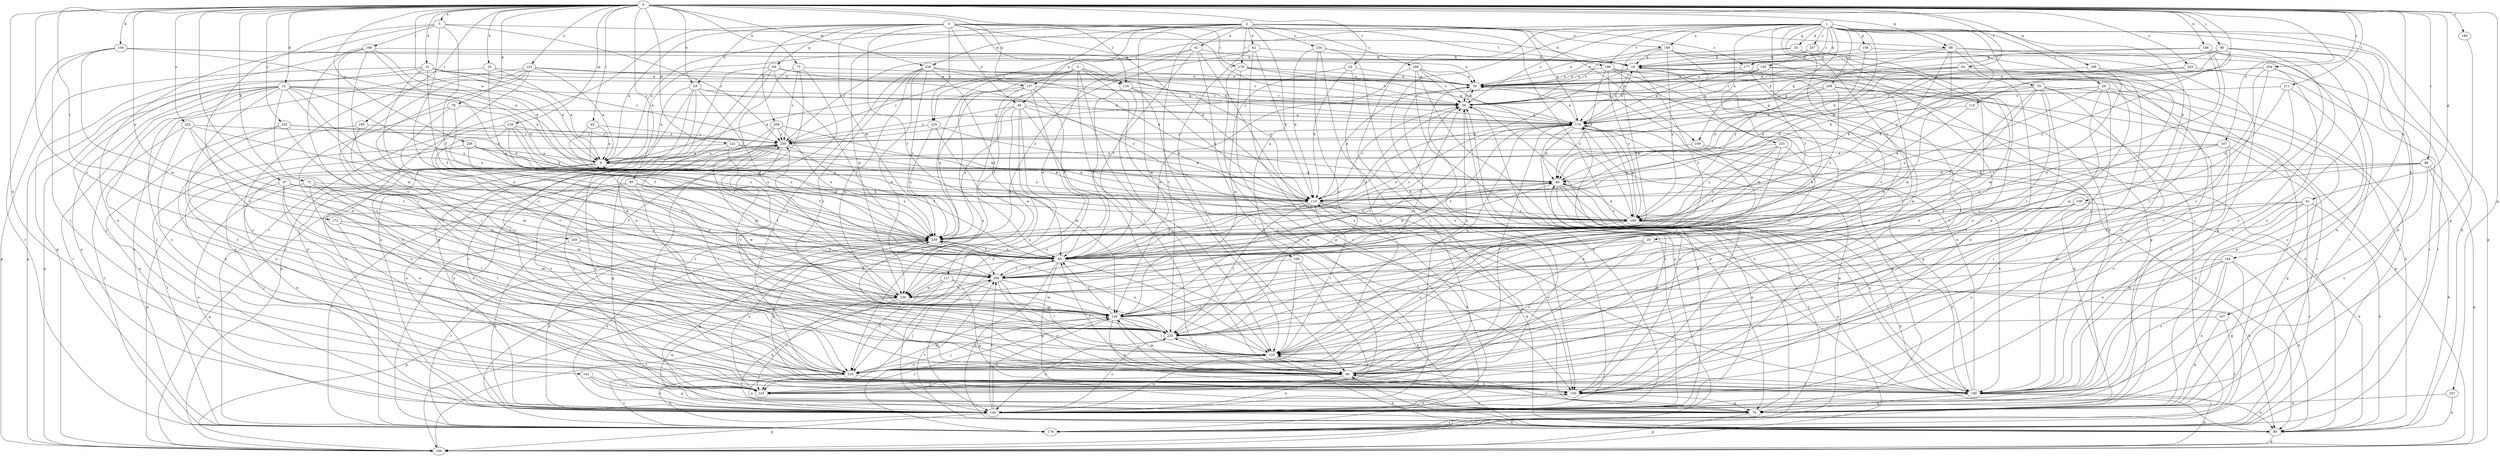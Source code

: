 strict digraph  {
0;
1;
2;
3;
4;
5;
9;
12;
16;
18;
19;
23;
26;
29;
30;
31;
33;
40;
41;
42;
49;
50;
54;
55;
60;
61;
68;
69;
70;
72;
75;
78;
80;
82;
88;
90;
95;
96;
97;
101;
104;
105;
107;
108;
109;
110;
115;
116;
117;
120;
121;
129;
130;
137;
140;
141;
142;
144;
147;
148;
149;
150;
157;
158;
160;
168;
169;
170;
172;
177;
178;
179;
180;
188;
190;
193;
196;
198;
200;
208;
209;
210;
211;
220;
228;
230;
233;
234;
235;
239;
240;
243;
245;
247;
249;
252;
254;
258;
259;
0 -> 5  [label=a];
0 -> 9  [label=a];
0 -> 12  [label=b];
0 -> 16  [label=b];
0 -> 18  [label=b];
0 -> 23  [label=c];
0 -> 31  [label=d];
0 -> 54  [label=f];
0 -> 61  [label=g];
0 -> 68  [label=g];
0 -> 72  [label=h];
0 -> 75  [label=h];
0 -> 78  [label=h];
0 -> 82  [label=i];
0 -> 88  [label=i];
0 -> 95  [label=j];
0 -> 96  [label=j];
0 -> 97  [label=j];
0 -> 104  [label=k];
0 -> 115  [label=l];
0 -> 116  [label=l];
0 -> 121  [label=m];
0 -> 129  [label=m];
0 -> 137  [label=n];
0 -> 141  [label=o];
0 -> 142  [label=o];
0 -> 144  [label=o];
0 -> 147  [label=o];
0 -> 148  [label=o];
0 -> 157  [label=p];
0 -> 168  [label=q];
0 -> 172  [label=r];
0 -> 180  [label=s];
0 -> 193  [label=t];
0 -> 211  [label=v];
0 -> 220  [label=v];
0 -> 228  [label=w];
0 -> 240  [label=y];
0 -> 243  [label=y];
0 -> 245  [label=y];
0 -> 252  [label=z];
0 -> 254  [label=z];
0 -> 258  [label=z];
1 -> 26  [label=c];
1 -> 29  [label=c];
1 -> 30  [label=c];
1 -> 33  [label=d];
1 -> 40  [label=d];
1 -> 55  [label=f];
1 -> 60  [label=f];
1 -> 80  [label=h];
1 -> 101  [label=j];
1 -> 105  [label=k];
1 -> 107  [label=k];
1 -> 108  [label=k];
1 -> 109  [label=k];
1 -> 137  [label=n];
1 -> 140  [label=n];
1 -> 149  [label=o];
1 -> 158  [label=p];
1 -> 160  [label=p];
1 -> 177  [label=r];
1 -> 196  [label=t];
1 -> 208  [label=u];
1 -> 220  [label=v];
1 -> 233  [label=x];
1 -> 247  [label=y];
1 -> 249  [label=y];
2 -> 9  [label=a];
2 -> 41  [label=e];
2 -> 42  [label=e];
2 -> 49  [label=e];
2 -> 109  [label=k];
2 -> 130  [label=m];
2 -> 149  [label=o];
2 -> 169  [label=q];
2 -> 170  [label=q];
2 -> 177  [label=r];
2 -> 178  [label=r];
2 -> 188  [label=s];
2 -> 190  [label=s];
2 -> 220  [label=v];
2 -> 228  [label=w];
2 -> 230  [label=w];
2 -> 234  [label=x];
2 -> 235  [label=x];
3 -> 9  [label=a];
3 -> 18  [label=b];
3 -> 30  [label=c];
3 -> 49  [label=e];
3 -> 60  [label=f];
3 -> 68  [label=g];
3 -> 69  [label=g];
3 -> 110  [label=k];
3 -> 116  [label=l];
3 -> 178  [label=r];
3 -> 179  [label=r];
3 -> 196  [label=t];
3 -> 209  [label=u];
3 -> 235  [label=x];
3 -> 239  [label=x];
4 -> 90  [label=i];
4 -> 110  [label=k];
4 -> 116  [label=l];
4 -> 117  [label=l];
4 -> 120  [label=l];
4 -> 150  [label=o];
4 -> 179  [label=r];
4 -> 210  [label=u];
4 -> 259  [label=z];
5 -> 19  [label=b];
5 -> 60  [label=f];
5 -> 140  [label=n];
5 -> 198  [label=t];
5 -> 200  [label=t];
5 -> 210  [label=u];
5 -> 259  [label=z];
9 -> 40  [label=d];
9 -> 140  [label=n];
9 -> 150  [label=o];
9 -> 160  [label=p];
9 -> 239  [label=x];
12 -> 9  [label=a];
12 -> 30  [label=c];
12 -> 40  [label=d];
12 -> 60  [label=f];
12 -> 101  [label=j];
12 -> 140  [label=n];
12 -> 150  [label=o];
12 -> 160  [label=p];
12 -> 179  [label=r];
12 -> 190  [label=s];
12 -> 220  [label=v];
12 -> 239  [label=x];
12 -> 249  [label=y];
16 -> 9  [label=a];
16 -> 50  [label=e];
16 -> 160  [label=p];
16 -> 239  [label=x];
18 -> 9  [label=a];
18 -> 30  [label=c];
18 -> 60  [label=f];
18 -> 140  [label=n];
18 -> 160  [label=p];
18 -> 170  [label=q];
18 -> 179  [label=r];
19 -> 50  [label=e];
19 -> 60  [label=f];
19 -> 110  [label=k];
19 -> 170  [label=q];
19 -> 179  [label=r];
19 -> 190  [label=s];
23 -> 50  [label=e];
23 -> 110  [label=k];
23 -> 130  [label=m];
23 -> 210  [label=u];
26 -> 30  [label=c];
26 -> 70  [label=g];
26 -> 90  [label=i];
26 -> 101  [label=j];
26 -> 140  [label=n];
26 -> 239  [label=x];
26 -> 259  [label=z];
29 -> 60  [label=f];
29 -> 80  [label=h];
29 -> 90  [label=i];
29 -> 210  [label=u];
29 -> 220  [label=v];
30 -> 50  [label=e];
30 -> 60  [label=f];
30 -> 70  [label=g];
30 -> 101  [label=j];
30 -> 170  [label=q];
31 -> 9  [label=a];
31 -> 50  [label=e];
31 -> 60  [label=f];
31 -> 101  [label=j];
31 -> 160  [label=p];
31 -> 170  [label=q];
31 -> 200  [label=t];
31 -> 259  [label=z];
33 -> 19  [label=b];
33 -> 50  [label=e];
33 -> 210  [label=u];
33 -> 220  [label=v];
40 -> 110  [label=k];
40 -> 140  [label=n];
40 -> 160  [label=p];
40 -> 179  [label=r];
40 -> 190  [label=s];
40 -> 200  [label=t];
41 -> 19  [label=b];
41 -> 60  [label=f];
41 -> 101  [label=j];
41 -> 190  [label=s];
41 -> 230  [label=w];
41 -> 259  [label=z];
42 -> 9  [label=a];
42 -> 19  [label=b];
42 -> 90  [label=i];
42 -> 110  [label=k];
42 -> 179  [label=r];
42 -> 239  [label=x];
49 -> 110  [label=k];
49 -> 120  [label=l];
49 -> 140  [label=n];
49 -> 170  [label=q];
49 -> 210  [label=u];
49 -> 230  [label=w];
49 -> 239  [label=x];
49 -> 259  [label=z];
50 -> 30  [label=c];
50 -> 140  [label=n];
50 -> 220  [label=v];
54 -> 30  [label=c];
54 -> 50  [label=e];
54 -> 90  [label=i];
54 -> 110  [label=k];
54 -> 179  [label=r];
55 -> 30  [label=c];
55 -> 40  [label=d];
55 -> 60  [label=f];
55 -> 80  [label=h];
55 -> 120  [label=l];
55 -> 130  [label=m];
55 -> 150  [label=o];
55 -> 179  [label=r];
55 -> 190  [label=s];
60 -> 30  [label=c];
60 -> 40  [label=d];
60 -> 70  [label=g];
60 -> 80  [label=h];
60 -> 120  [label=l];
60 -> 200  [label=t];
60 -> 239  [label=x];
61 -> 60  [label=f];
61 -> 80  [label=h];
61 -> 130  [label=m];
61 -> 150  [label=o];
61 -> 179  [label=r];
61 -> 249  [label=y];
68 -> 19  [label=b];
68 -> 70  [label=g];
68 -> 130  [label=m];
68 -> 150  [label=o];
68 -> 179  [label=r];
68 -> 200  [label=t];
68 -> 249  [label=y];
69 -> 50  [label=e];
69 -> 70  [label=g];
69 -> 140  [label=n];
69 -> 190  [label=s];
69 -> 200  [label=t];
69 -> 249  [label=y];
70 -> 30  [label=c];
70 -> 90  [label=i];
70 -> 120  [label=l];
70 -> 160  [label=p];
70 -> 170  [label=q];
70 -> 179  [label=r];
72 -> 90  [label=i];
72 -> 110  [label=k];
72 -> 120  [label=l];
72 -> 130  [label=m];
72 -> 140  [label=n];
75 -> 50  [label=e];
75 -> 90  [label=i];
75 -> 179  [label=r];
75 -> 210  [label=u];
75 -> 259  [label=z];
78 -> 60  [label=f];
78 -> 170  [label=q];
78 -> 210  [label=u];
78 -> 220  [label=v];
80 -> 50  [label=e];
80 -> 90  [label=i];
80 -> 160  [label=p];
80 -> 200  [label=t];
82 -> 9  [label=a];
82 -> 239  [label=x];
82 -> 249  [label=y];
82 -> 259  [label=z];
88 -> 40  [label=d];
88 -> 60  [label=f];
88 -> 80  [label=h];
88 -> 160  [label=p];
88 -> 190  [label=s];
88 -> 230  [label=w];
90 -> 30  [label=c];
90 -> 60  [label=f];
90 -> 101  [label=j];
90 -> 130  [label=m];
90 -> 140  [label=n];
90 -> 150  [label=o];
90 -> 239  [label=x];
95 -> 60  [label=f];
95 -> 90  [label=i];
95 -> 110  [label=k];
95 -> 160  [label=p];
95 -> 179  [label=r];
95 -> 230  [label=w];
95 -> 239  [label=x];
96 -> 19  [label=b];
96 -> 101  [label=j];
96 -> 110  [label=k];
96 -> 140  [label=n];
96 -> 170  [label=q];
96 -> 190  [label=s];
96 -> 249  [label=y];
96 -> 259  [label=z];
97 -> 60  [label=f];
97 -> 101  [label=j];
97 -> 110  [label=k];
97 -> 120  [label=l];
97 -> 200  [label=t];
97 -> 210  [label=u];
101 -> 239  [label=x];
101 -> 259  [label=z];
104 -> 9  [label=a];
104 -> 19  [label=b];
104 -> 50  [label=e];
104 -> 101  [label=j];
104 -> 179  [label=r];
104 -> 230  [label=w];
105 -> 50  [label=e];
105 -> 170  [label=q];
105 -> 190  [label=s];
105 -> 210  [label=u];
105 -> 259  [label=z];
107 -> 70  [label=g];
107 -> 179  [label=r];
107 -> 220  [label=v];
108 -> 80  [label=h];
108 -> 90  [label=i];
108 -> 150  [label=o];
108 -> 210  [label=u];
108 -> 249  [label=y];
109 -> 9  [label=a];
109 -> 120  [label=l];
109 -> 190  [label=s];
110 -> 30  [label=c];
110 -> 50  [label=e];
110 -> 60  [label=f];
110 -> 80  [label=h];
110 -> 120  [label=l];
110 -> 150  [label=o];
110 -> 220  [label=v];
110 -> 249  [label=y];
115 -> 110  [label=k];
115 -> 170  [label=q];
116 -> 30  [label=c];
116 -> 60  [label=f];
116 -> 90  [label=i];
116 -> 110  [label=k];
116 -> 120  [label=l];
117 -> 70  [label=g];
117 -> 130  [label=m];
117 -> 160  [label=p];
117 -> 210  [label=u];
117 -> 230  [label=w];
120 -> 90  [label=i];
120 -> 140  [label=n];
120 -> 160  [label=p];
120 -> 210  [label=u];
120 -> 239  [label=x];
121 -> 9  [label=a];
121 -> 60  [label=f];
121 -> 110  [label=k];
121 -> 179  [label=r];
121 -> 249  [label=y];
129 -> 60  [label=f];
129 -> 150  [label=o];
129 -> 230  [label=w];
129 -> 239  [label=x];
129 -> 249  [label=y];
129 -> 259  [label=z];
130 -> 30  [label=c];
130 -> 60  [label=f];
130 -> 90  [label=i];
130 -> 101  [label=j];
130 -> 120  [label=l];
130 -> 150  [label=o];
130 -> 179  [label=r];
130 -> 220  [label=v];
137 -> 9  [label=a];
137 -> 30  [label=c];
137 -> 60  [label=f];
137 -> 140  [label=n];
137 -> 160  [label=p];
137 -> 239  [label=x];
140 -> 30  [label=c];
140 -> 80  [label=h];
140 -> 110  [label=k];
140 -> 130  [label=m];
140 -> 150  [label=o];
140 -> 160  [label=p];
140 -> 200  [label=t];
140 -> 220  [label=v];
140 -> 230  [label=w];
140 -> 239  [label=x];
140 -> 259  [label=z];
141 -> 9  [label=a];
141 -> 40  [label=d];
141 -> 50  [label=e];
141 -> 90  [label=i];
141 -> 150  [label=o];
141 -> 179  [label=r];
141 -> 210  [label=u];
141 -> 220  [label=v];
142 -> 70  [label=g];
142 -> 101  [label=j];
142 -> 140  [label=n];
144 -> 70  [label=g];
144 -> 80  [label=h];
144 -> 120  [label=l];
144 -> 130  [label=m];
144 -> 140  [label=n];
144 -> 190  [label=s];
144 -> 200  [label=t];
147 -> 9  [label=a];
147 -> 70  [label=g];
147 -> 90  [label=i];
147 -> 110  [label=k];
147 -> 150  [label=o];
147 -> 239  [label=x];
148 -> 19  [label=b];
148 -> 30  [label=c];
148 -> 120  [label=l];
148 -> 140  [label=n];
148 -> 190  [label=s];
148 -> 230  [label=w];
149 -> 19  [label=b];
149 -> 50  [label=e];
149 -> 60  [label=f];
149 -> 130  [label=m];
149 -> 140  [label=n];
149 -> 150  [label=o];
149 -> 249  [label=y];
150 -> 40  [label=d];
150 -> 70  [label=g];
150 -> 140  [label=n];
150 -> 249  [label=y];
150 -> 259  [label=z];
157 -> 70  [label=g];
157 -> 80  [label=h];
158 -> 19  [label=b];
158 -> 40  [label=d];
158 -> 120  [label=l];
160 -> 200  [label=t];
168 -> 50  [label=e];
168 -> 150  [label=o];
168 -> 200  [label=t];
169 -> 80  [label=h];
169 -> 90  [label=i];
169 -> 120  [label=l];
169 -> 200  [label=t];
170 -> 19  [label=b];
170 -> 40  [label=d];
170 -> 50  [label=e];
170 -> 60  [label=f];
170 -> 70  [label=g];
170 -> 80  [label=h];
170 -> 90  [label=i];
170 -> 140  [label=n];
170 -> 150  [label=o];
170 -> 200  [label=t];
170 -> 239  [label=x];
170 -> 249  [label=y];
170 -> 259  [label=z];
172 -> 101  [label=j];
172 -> 130  [label=m];
172 -> 239  [label=x];
177 -> 50  [label=e];
177 -> 90  [label=i];
177 -> 150  [label=o];
177 -> 170  [label=q];
178 -> 30  [label=c];
178 -> 50  [label=e];
178 -> 70  [label=g];
178 -> 140  [label=n];
178 -> 170  [label=q];
179 -> 170  [label=q];
180 -> 70  [label=g];
188 -> 30  [label=c];
188 -> 50  [label=e];
188 -> 160  [label=p];
188 -> 190  [label=s];
188 -> 230  [label=w];
188 -> 249  [label=y];
190 -> 50  [label=e];
190 -> 70  [label=g];
190 -> 80  [label=h];
190 -> 160  [label=p];
190 -> 170  [label=q];
190 -> 220  [label=v];
190 -> 249  [label=y];
190 -> 259  [label=z];
193 -> 150  [label=o];
193 -> 220  [label=v];
193 -> 259  [label=z];
196 -> 40  [label=d];
196 -> 50  [label=e];
196 -> 70  [label=g];
196 -> 90  [label=i];
196 -> 179  [label=r];
196 -> 210  [label=u];
196 -> 249  [label=y];
198 -> 19  [label=b];
198 -> 40  [label=d];
198 -> 120  [label=l];
198 -> 130  [label=m];
198 -> 160  [label=p];
198 -> 220  [label=v];
198 -> 239  [label=x];
200 -> 60  [label=f];
200 -> 101  [label=j];
200 -> 120  [label=l];
200 -> 150  [label=o];
200 -> 220  [label=v];
200 -> 230  [label=w];
208 -> 30  [label=c];
208 -> 40  [label=d];
208 -> 160  [label=p];
208 -> 170  [label=q];
208 -> 230  [label=w];
208 -> 239  [label=x];
209 -> 110  [label=k];
209 -> 130  [label=m];
209 -> 190  [label=s];
209 -> 239  [label=x];
209 -> 259  [label=z];
210 -> 9  [label=a];
210 -> 80  [label=h];
210 -> 130  [label=m];
210 -> 140  [label=n];
210 -> 179  [label=r];
210 -> 190  [label=s];
211 -> 30  [label=c];
211 -> 120  [label=l];
211 -> 130  [label=m];
211 -> 190  [label=s];
220 -> 120  [label=l];
220 -> 140  [label=n];
220 -> 170  [label=q];
228 -> 30  [label=c];
228 -> 50  [label=e];
228 -> 60  [label=f];
228 -> 130  [label=m];
228 -> 170  [label=q];
228 -> 190  [label=s];
228 -> 220  [label=v];
228 -> 230  [label=w];
228 -> 239  [label=x];
230 -> 9  [label=a];
230 -> 19  [label=b];
230 -> 70  [label=g];
230 -> 101  [label=j];
230 -> 130  [label=m];
230 -> 259  [label=z];
233 -> 9  [label=a];
233 -> 60  [label=f];
233 -> 120  [label=l];
233 -> 210  [label=u];
233 -> 239  [label=x];
233 -> 249  [label=y];
234 -> 19  [label=b];
234 -> 101  [label=j];
234 -> 110  [label=k];
234 -> 150  [label=o];
234 -> 220  [label=v];
235 -> 110  [label=k];
235 -> 130  [label=m];
235 -> 239  [label=x];
235 -> 259  [label=z];
239 -> 40  [label=d];
239 -> 60  [label=f];
239 -> 70  [label=g];
239 -> 140  [label=n];
239 -> 150  [label=o];
239 -> 179  [label=r];
240 -> 60  [label=f];
240 -> 140  [label=n];
240 -> 200  [label=t];
243 -> 50  [label=e];
243 -> 110  [label=k];
243 -> 179  [label=r];
245 -> 40  [label=d];
245 -> 130  [label=m];
245 -> 140  [label=n];
245 -> 210  [label=u];
245 -> 259  [label=z];
247 -> 19  [label=b];
247 -> 30  [label=c];
247 -> 130  [label=m];
249 -> 40  [label=d];
249 -> 80  [label=h];
249 -> 170  [label=q];
249 -> 210  [label=u];
249 -> 239  [label=x];
252 -> 179  [label=r];
252 -> 200  [label=t];
252 -> 210  [label=u];
252 -> 230  [label=w];
252 -> 239  [label=x];
252 -> 259  [label=z];
254 -> 50  [label=e];
254 -> 110  [label=k];
254 -> 170  [label=q];
254 -> 179  [label=r];
254 -> 190  [label=s];
254 -> 220  [label=v];
254 -> 239  [label=x];
258 -> 9  [label=a];
258 -> 40  [label=d];
258 -> 200  [label=t];
258 -> 210  [label=u];
258 -> 249  [label=y];
259 -> 9  [label=a];
259 -> 60  [label=f];
259 -> 70  [label=g];
259 -> 90  [label=i];
259 -> 110  [label=k];
259 -> 140  [label=n];
259 -> 220  [label=v];
}
